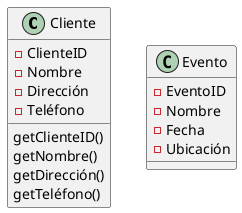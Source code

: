 @startuml 

class "Cliente" {
    - ClienteID
    - Nombre
    - Dirección
    - Teléfono
    
    getClienteID() 
    getNombre()
    getDirección()
    getTeléfono()
}

class "Evento" {
    - EventoID
    - Nombre
    - Fecha
    - Ubicación
}
@enduml
